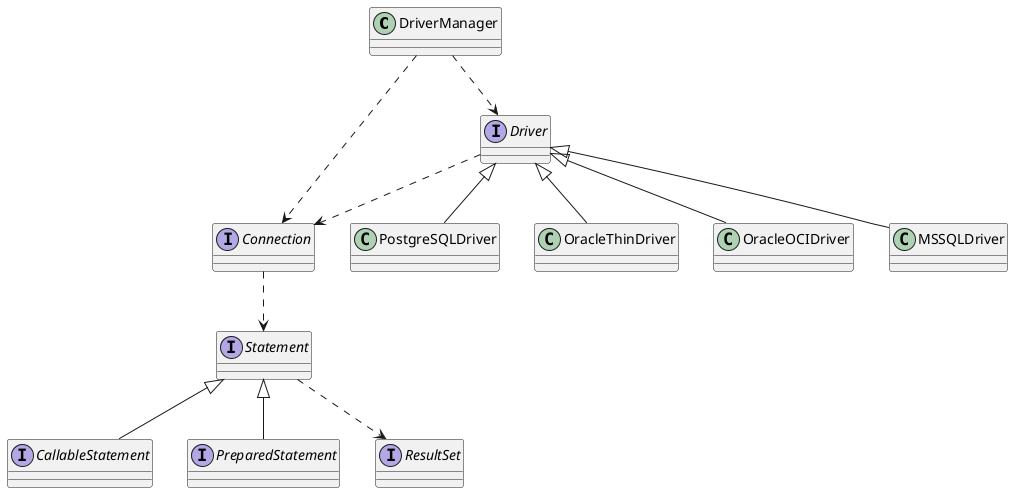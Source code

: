 @startuml
  class DriverManager
  interface Driver
  interface Connection
  interface Statement
  interface CallableStatement extends Statement
  interface PreparedStatement extends Statement
  interface ResultSet
  class PostgreSQLDriver extends Driver
  class OracleThinDriver extends Driver
  class OracleOCIDriver extends Driver
  class MSSQLDriver extends Driver

  DriverManager ..> Driver
  Connection ..> Statement
  Driver ..> Connection
  DriverManager ..> Connection
  Statement ..> ResultSet
@enduml
